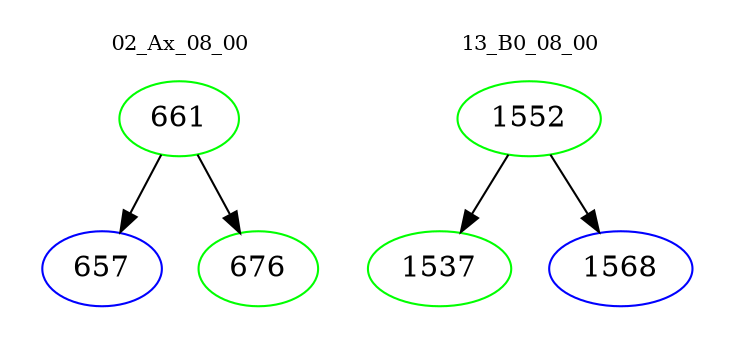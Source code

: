 digraph{
subgraph cluster_0 {
color = white
label = "02_Ax_08_00";
fontsize=10;
T0_661 [label="661", color="green"]
T0_661 -> T0_657 [color="black"]
T0_657 [label="657", color="blue"]
T0_661 -> T0_676 [color="black"]
T0_676 [label="676", color="green"]
}
subgraph cluster_1 {
color = white
label = "13_B0_08_00";
fontsize=10;
T1_1552 [label="1552", color="green"]
T1_1552 -> T1_1537 [color="black"]
T1_1537 [label="1537", color="green"]
T1_1552 -> T1_1568 [color="black"]
T1_1568 [label="1568", color="blue"]
}
}
